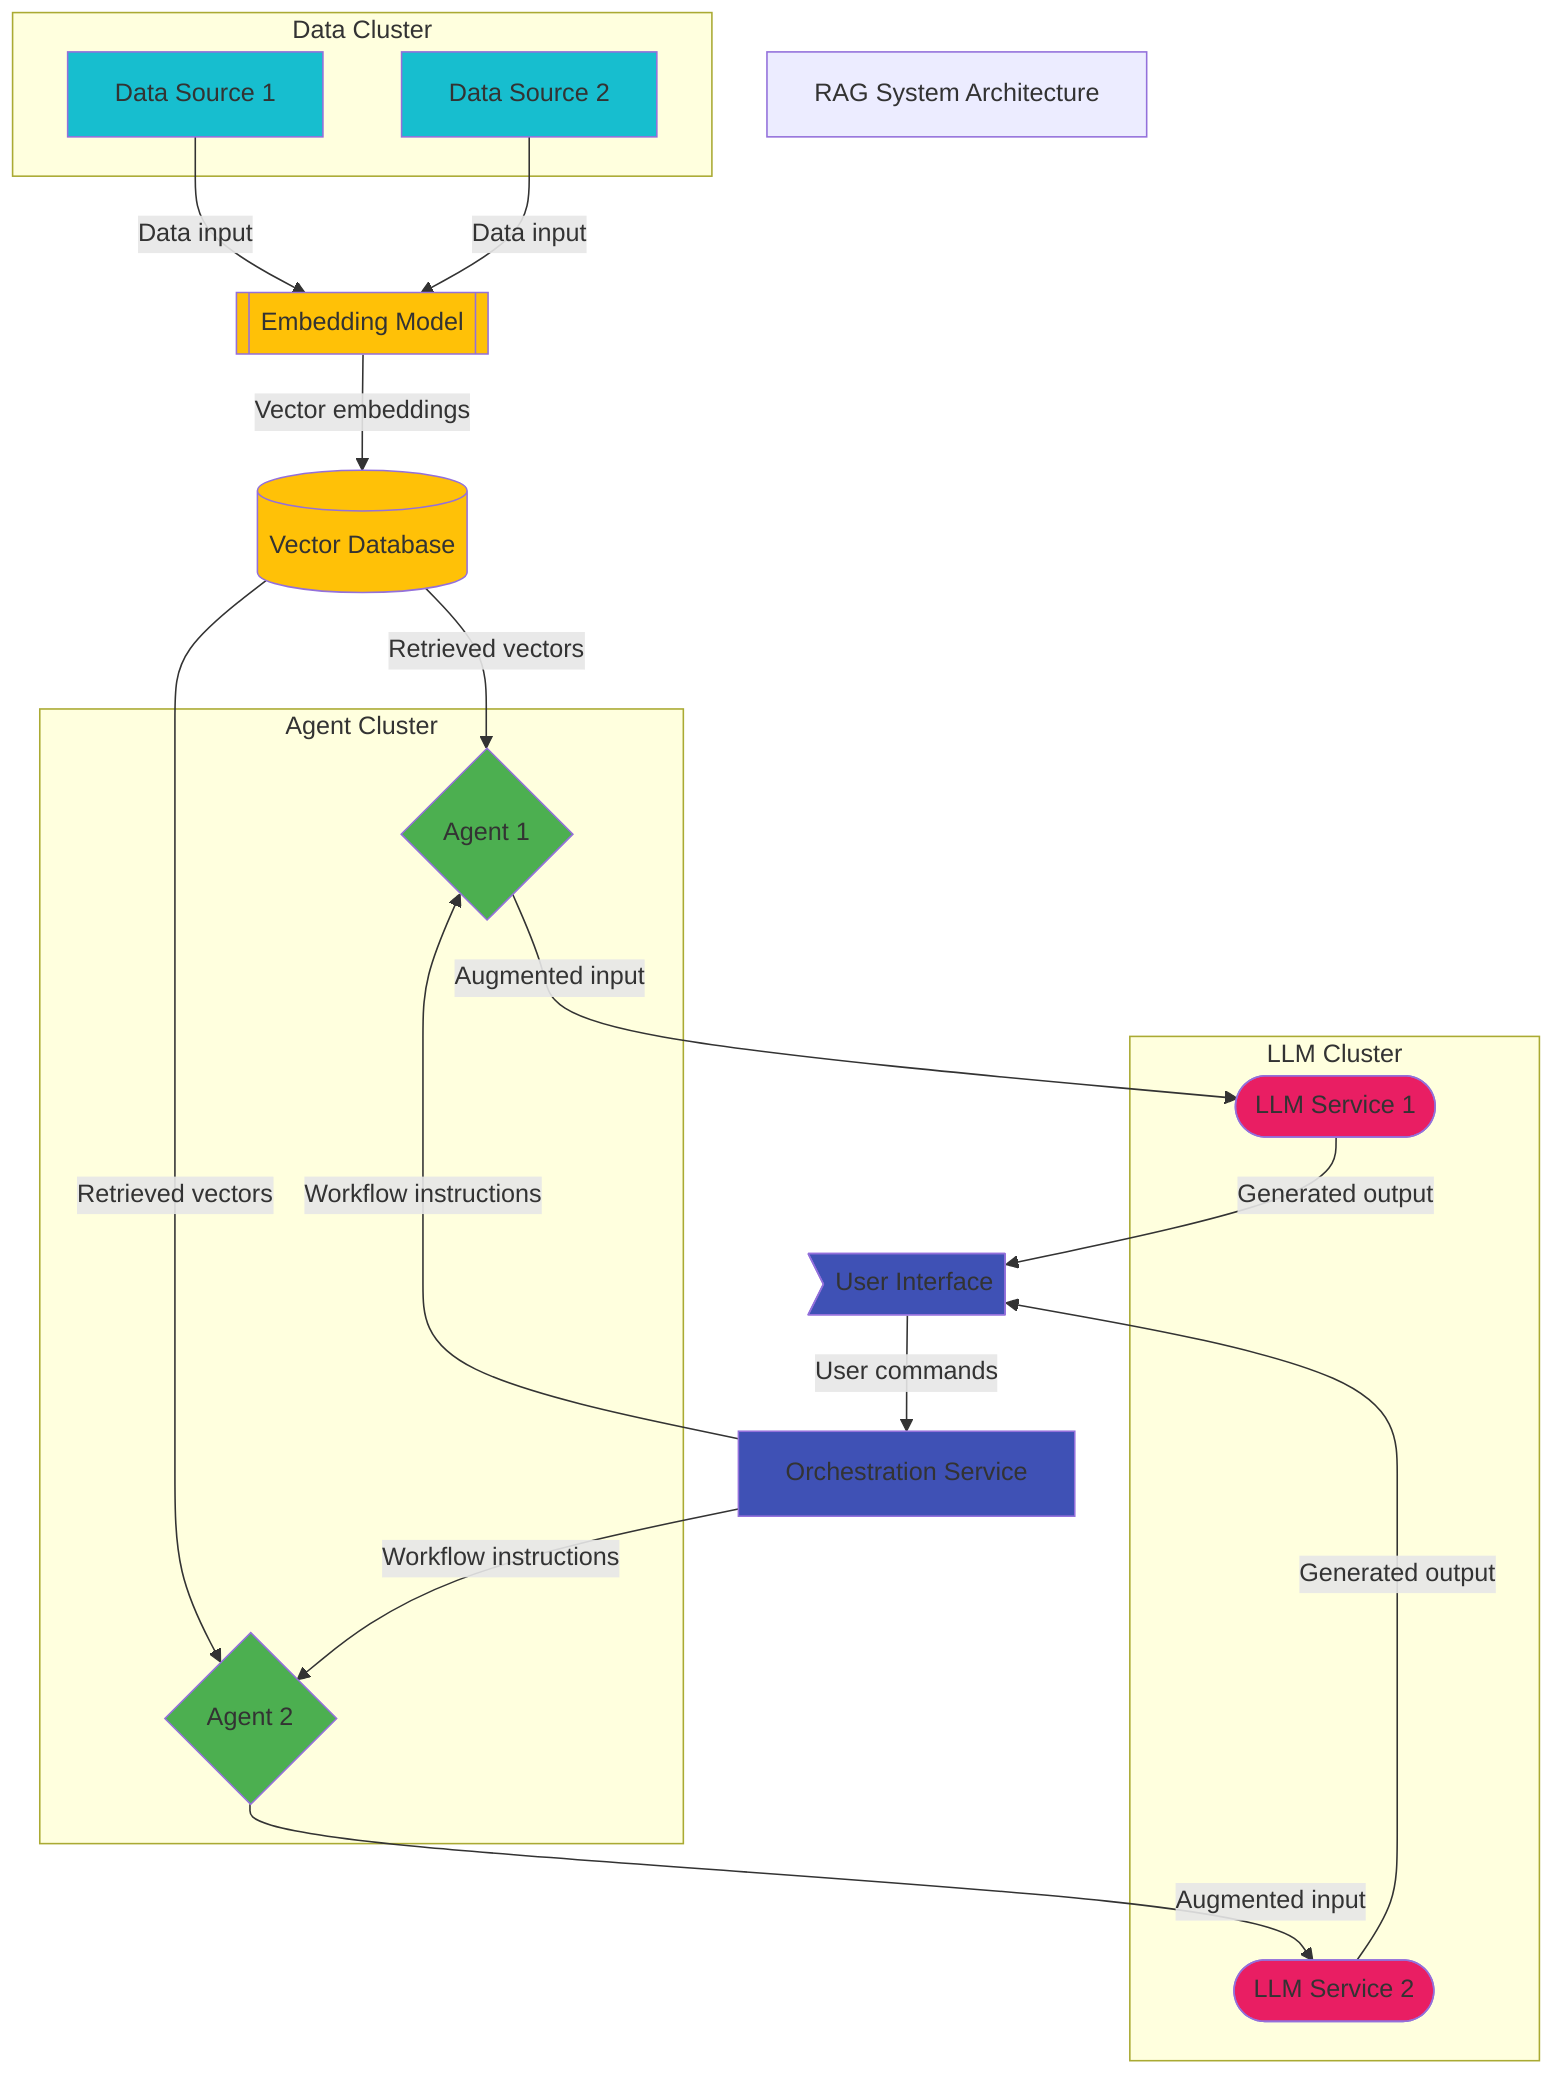 flowchart TD
    title["RAG System Architecture"]
    
    %% Fixed subgraph syntax with proper labels
    subgraph data_cluster["Data Cluster"]
        data_source_1["Data Source 1"]
        data_source_2["Data Source 2"]
    end
    
    subgraph agent_cluster["Agent Cluster"]
        agent_1{"Agent 1"}
        agent_2{"Agent 2"}
    end
    
    subgraph llm_cluster["LLM Cluster"]
        llm_service_1(["LLM Service 1"])
        llm_service_2(["LLM Service 2"])
    end
    
    %% Nodes outside clusters with correct Mermaid shapes
    vector_db[("Vector Database")]
    embedding_model[["Embedding Model"]]
    user_interface>"User Interface"]
    orchestration_service["Orchestration Service"]
    
    %% Connections between nodes
    data_source_1 -->|Data input| embedding_model
    data_source_2 -->|Data input| embedding_model
    embedding_model -->|Vector embeddings| vector_db
    vector_db -->|Retrieved vectors| agent_1
    vector_db -->|Retrieved vectors| agent_2
    agent_1 -->|Augmented input| llm_service_1
    agent_2 -->|Augmented input| llm_service_2
    llm_service_1 -->|Generated output| user_interface
    llm_service_2 -->|Generated output| user_interface
    user_interface -->|User commands| orchestration_service
    orchestration_service -->|Workflow instructions| agent_1
    orchestration_service -->|Workflow instructions| agent_2
    
    %% Styling
    style data_source_1 fill:#17BECF
    style data_source_2 fill:#17BECF
    style vector_db fill:#FFC107
    style embedding_model fill:#FFC107
    style agent_1 fill:#4CAF50
    style agent_2 fill:#4CAF50
    style llm_service_1 fill:#E91E63
    style llm_service_2 fill:#E91E63
    style user_interface fill:#3F51B5
    style orchestration_service fill:#3F51B5